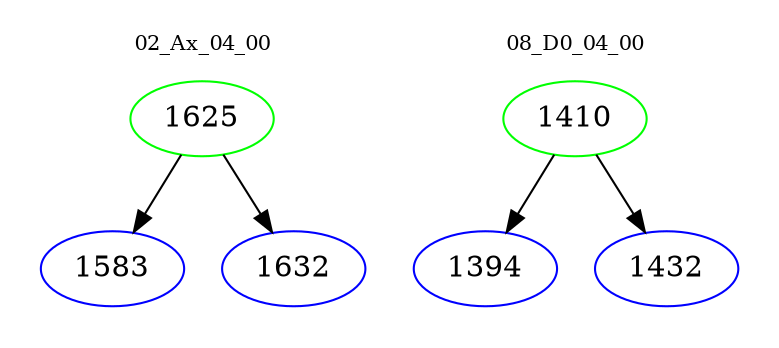 digraph{
subgraph cluster_0 {
color = white
label = "02_Ax_04_00";
fontsize=10;
T0_1625 [label="1625", color="green"]
T0_1625 -> T0_1583 [color="black"]
T0_1583 [label="1583", color="blue"]
T0_1625 -> T0_1632 [color="black"]
T0_1632 [label="1632", color="blue"]
}
subgraph cluster_1 {
color = white
label = "08_D0_04_00";
fontsize=10;
T1_1410 [label="1410", color="green"]
T1_1410 -> T1_1394 [color="black"]
T1_1394 [label="1394", color="blue"]
T1_1410 -> T1_1432 [color="black"]
T1_1432 [label="1432", color="blue"]
}
}
